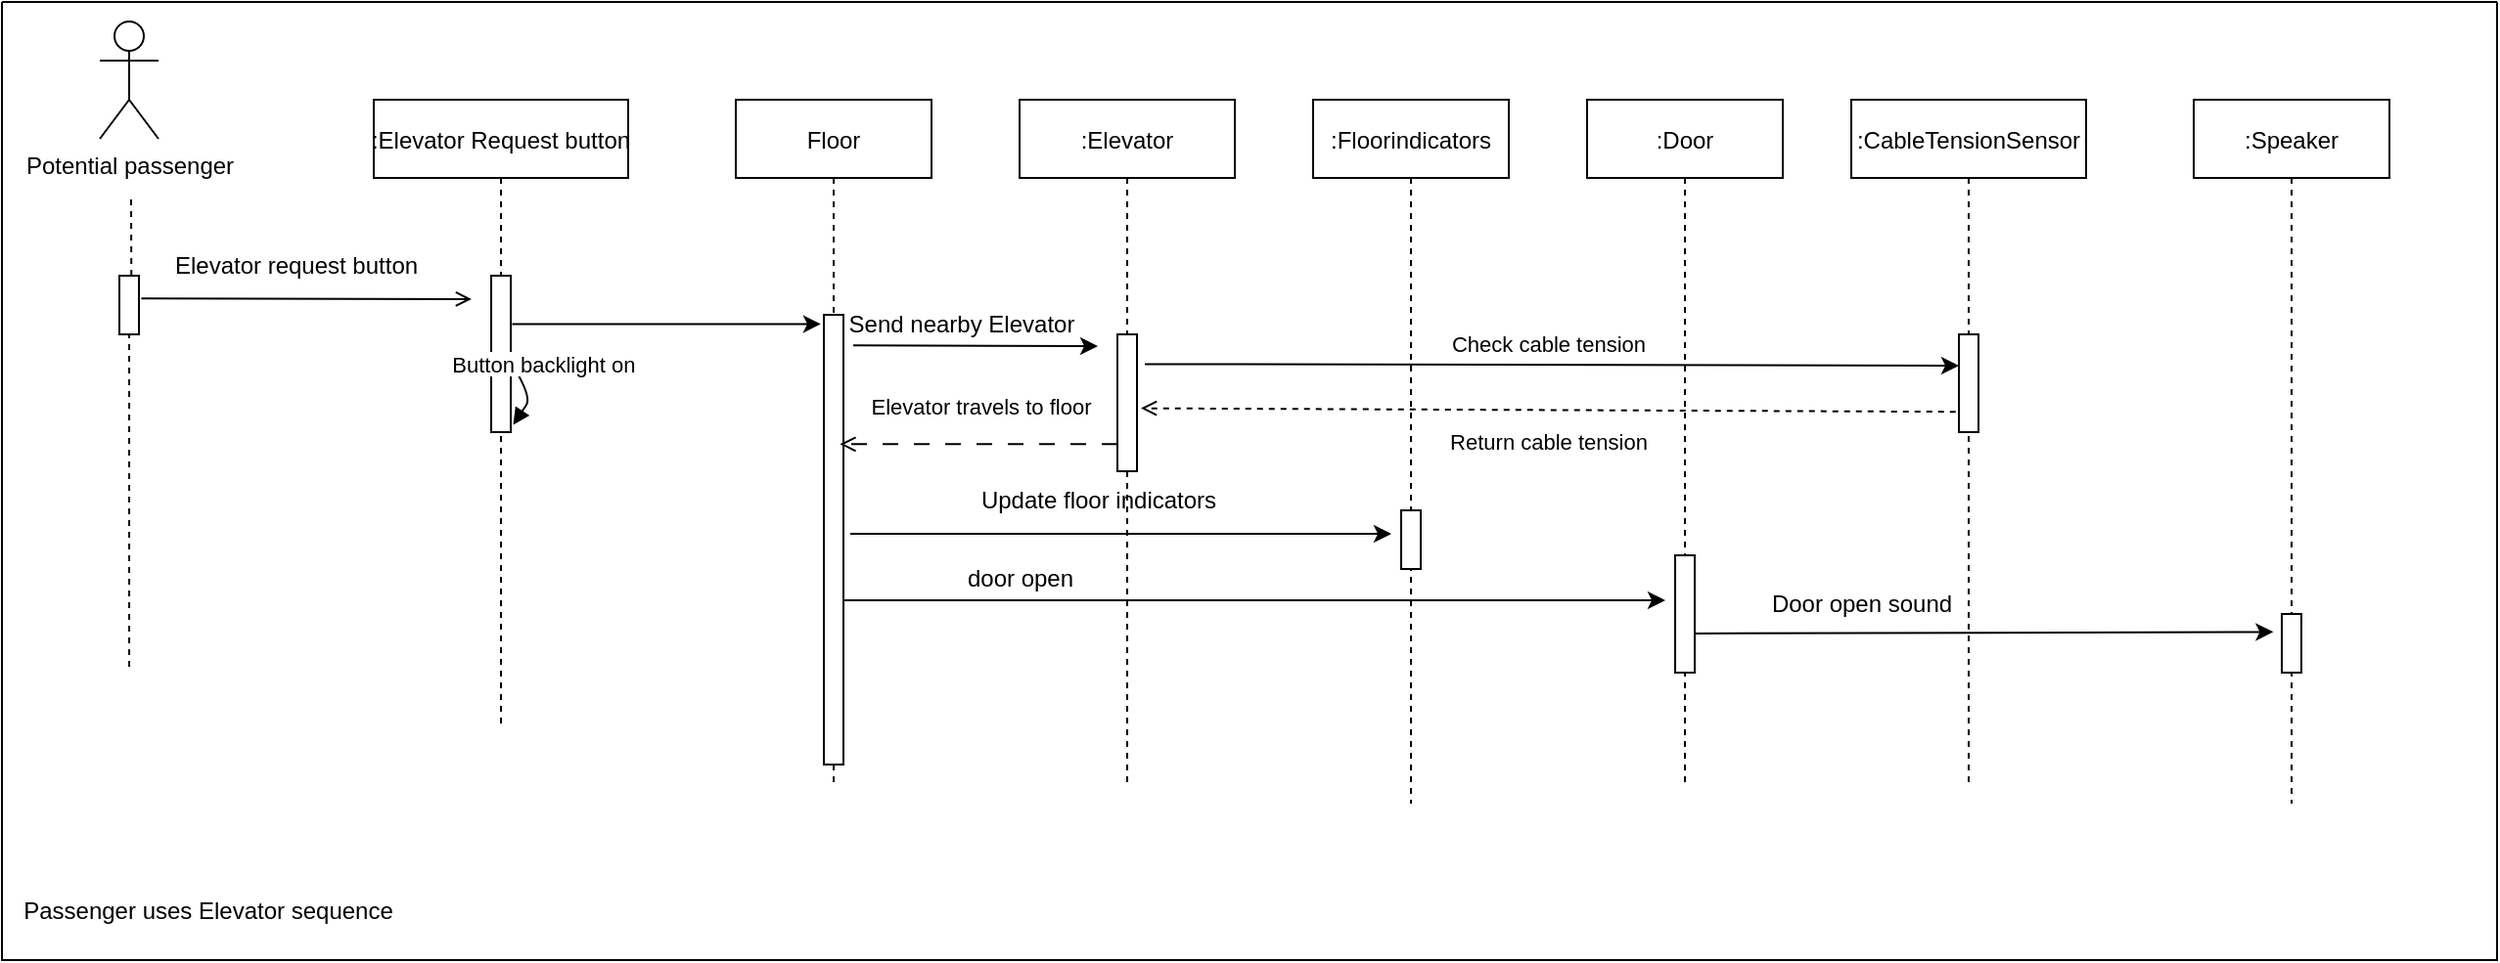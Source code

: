 <mxfile version="20.8.10" type="device"><diagram name="Pagina-1" id="-D9820s060W4w5UHw2hD"><mxGraphModel dx="1863" dy="1783" grid="1" gridSize="10" guides="1" tooltips="1" connect="1" arrows="1" fold="1" page="1" pageScale="1" pageWidth="827" pageHeight="1169" math="0" shadow="0"><root><mxCell id="0"/><mxCell id="1" parent="0"/><mxCell id="wkOM1hd7WEVLg-2k28bf-1" value="" style="swimlane;startSize=0;" vertex="1" parent="1"><mxGeometry x="-130" y="-180" width="1275" height="490" as="geometry"><mxRectangle x="-60" y="30" width="50" height="40" as="alternateBounds"/></mxGeometry></mxCell><mxCell id="wkOM1hd7WEVLg-2k28bf-2" value="Potential passenger" style="shape=umlActor;verticalLabelPosition=bottom;verticalAlign=top;html=1;outlineConnect=0;" vertex="1" parent="wkOM1hd7WEVLg-2k28bf-1"><mxGeometry x="50" y="10" width="30" height="60" as="geometry"/></mxCell><mxCell id="wkOM1hd7WEVLg-2k28bf-3" value=":Door" style="shape=umlLifeline;perimeter=lifelinePerimeter;container=1;collapsible=0;recursiveResize=0;rounded=0;shadow=0;strokeWidth=1;" vertex="1" parent="wkOM1hd7WEVLg-2k28bf-1"><mxGeometry x="810" y="50" width="100" height="350" as="geometry"/></mxCell><mxCell id="wkOM1hd7WEVLg-2k28bf-4" value="" style="points=[];perimeter=orthogonalPerimeter;rounded=0;shadow=0;strokeWidth=1;" vertex="1" parent="wkOM1hd7WEVLg-2k28bf-3"><mxGeometry x="45" y="233" width="10" height="60" as="geometry"/></mxCell><mxCell id="wkOM1hd7WEVLg-2k28bf-5" value="Floor" style="shape=umlLifeline;perimeter=lifelinePerimeter;container=1;collapsible=0;recursiveResize=0;rounded=0;shadow=0;strokeWidth=1;" vertex="1" parent="wkOM1hd7WEVLg-2k28bf-1"><mxGeometry x="375" y="50" width="100" height="350" as="geometry"/></mxCell><mxCell id="wkOM1hd7WEVLg-2k28bf-6" value="" style="points=[];perimeter=orthogonalPerimeter;rounded=0;shadow=0;strokeWidth=1;" vertex="1" parent="wkOM1hd7WEVLg-2k28bf-5"><mxGeometry x="45" y="110" width="10" height="230" as="geometry"/></mxCell><mxCell id="wkOM1hd7WEVLg-2k28bf-46" value="" style="endArrow=open;html=1;rounded=0;entryX=1.267;entryY=0.353;entryDx=0;entryDy=0;entryPerimeter=0;dashed=1;dashPattern=8 8;endFill=0;" edge="1" parent="wkOM1hd7WEVLg-2k28bf-5"><mxGeometry width="50" height="50" relative="1" as="geometry"><mxPoint x="195" y="176.17" as="sourcePoint"/><mxPoint x="53.17" y="176.17" as="targetPoint"/></mxGeometry></mxCell><mxCell id="wkOM1hd7WEVLg-2k28bf-8" value=":Elevator Request button" style="shape=umlLifeline;perimeter=lifelinePerimeter;container=1;collapsible=0;recursiveResize=0;rounded=0;shadow=0;strokeWidth=1;" vertex="1" parent="wkOM1hd7WEVLg-2k28bf-1"><mxGeometry x="190" y="50" width="130" height="320" as="geometry"/></mxCell><mxCell id="wkOM1hd7WEVLg-2k28bf-9" value="" style="points=[];perimeter=orthogonalPerimeter;rounded=0;shadow=0;strokeWidth=1;" vertex="1" parent="wkOM1hd7WEVLg-2k28bf-8"><mxGeometry x="60" y="90" width="10" height="80" as="geometry"/></mxCell><mxCell id="wkOM1hd7WEVLg-2k28bf-7" value="Button backlight on" style="verticalAlign=bottom;endArrow=block;entryX=1.128;entryY=0.791;shadow=0;strokeWidth=1;entryDx=0;entryDy=0;entryPerimeter=0;exitX=1.017;exitY=0.378;exitDx=0;exitDy=0;exitPerimeter=0;" edge="1" parent="wkOM1hd7WEVLg-2k28bf-8"><mxGeometry x="-0.091" y="10" relative="1" as="geometry"><mxPoint x="70.17" y="133.24" as="sourcePoint"/><mxPoint x="71.28" y="166.28" as="targetPoint"/><mxPoint as="offset"/><Array as="points"><mxPoint x="80" y="153"/></Array></mxGeometry></mxCell><mxCell id="wkOM1hd7WEVLg-2k28bf-10" value="Elevator request button" style="text;html=1;align=center;verticalAlign=middle;resizable=0;points=[];autosize=1;strokeColor=none;fillColor=none;" vertex="1" parent="wkOM1hd7WEVLg-2k28bf-1"><mxGeometry x="75" y="120" width="150" height="30" as="geometry"/></mxCell><mxCell id="wkOM1hd7WEVLg-2k28bf-11" value=":CableTensionSensor" style="shape=umlLifeline;perimeter=lifelinePerimeter;container=1;collapsible=0;recursiveResize=0;rounded=0;shadow=0;strokeWidth=1;" vertex="1" parent="wkOM1hd7WEVLg-2k28bf-1"><mxGeometry x="945" y="50" width="120" height="350" as="geometry"/></mxCell><mxCell id="wkOM1hd7WEVLg-2k28bf-12" value="" style="points=[];perimeter=orthogonalPerimeter;rounded=0;shadow=0;strokeWidth=1;" vertex="1" parent="wkOM1hd7WEVLg-2k28bf-11"><mxGeometry x="55" y="120" width="10" height="50" as="geometry"/></mxCell><mxCell id="wkOM1hd7WEVLg-2k28bf-38" value="" style="endArrow=classic;html=1;rounded=0;entryX=-0.433;entryY=0.306;entryDx=0;entryDy=0;entryPerimeter=0;" edge="1" parent="wkOM1hd7WEVLg-2k28bf-11" target="wkOM1hd7WEVLg-2k28bf-24"><mxGeometry width="50" height="50" relative="1" as="geometry"><mxPoint x="-80" y="273" as="sourcePoint"/><mxPoint x="210" y="273" as="targetPoint"/></mxGeometry></mxCell><mxCell id="wkOM1hd7WEVLg-2k28bf-25" value="Door open sound" style="text;html=1;align=center;verticalAlign=middle;resizable=0;points=[];autosize=1;strokeColor=none;fillColor=none;" vertex="1" parent="wkOM1hd7WEVLg-2k28bf-11"><mxGeometry x="-55" y="243" width="120" height="30" as="geometry"/></mxCell><mxCell id="wkOM1hd7WEVLg-2k28bf-14" value="" style="endArrow=open;html=1;rounded=0;exitX=1.12;exitY=0.387;exitDx=0;exitDy=0;exitPerimeter=0;endFill=0;" edge="1" parent="wkOM1hd7WEVLg-2k28bf-1" source="wkOM1hd7WEVLg-2k28bf-13"><mxGeometry width="50" height="50" relative="1" as="geometry"><mxPoint x="50" y="140" as="sourcePoint"/><mxPoint x="240" y="152" as="targetPoint"/></mxGeometry></mxCell><mxCell id="wkOM1hd7WEVLg-2k28bf-15" value=":Elevator" style="shape=umlLifeline;perimeter=lifelinePerimeter;container=1;collapsible=0;recursiveResize=0;rounded=0;shadow=0;strokeWidth=1;" vertex="1" parent="wkOM1hd7WEVLg-2k28bf-1"><mxGeometry x="520" y="50" width="110" height="350" as="geometry"/></mxCell><mxCell id="wkOM1hd7WEVLg-2k28bf-16" value="" style="points=[];perimeter=orthogonalPerimeter;rounded=0;shadow=0;strokeWidth=1;" vertex="1" parent="wkOM1hd7WEVLg-2k28bf-15"><mxGeometry x="50" y="120" width="10" height="70" as="geometry"/></mxCell><mxCell id="wkOM1hd7WEVLg-2k28bf-37" value="door open" style="text;html=1;align=center;verticalAlign=middle;resizable=0;points=[];autosize=1;strokeColor=none;fillColor=none;" vertex="1" parent="wkOM1hd7WEVLg-2k28bf-15"><mxGeometry x="-40" y="230" width="80" height="30" as="geometry"/></mxCell><mxCell id="wkOM1hd7WEVLg-2k28bf-43" value="Update floor indicators" style="text;html=1;align=center;verticalAlign=middle;resizable=0;points=[];autosize=1;strokeColor=none;fillColor=none;" vertex="1" parent="wkOM1hd7WEVLg-2k28bf-15"><mxGeometry x="-30" y="190" width="140" height="30" as="geometry"/></mxCell><mxCell id="wkOM1hd7WEVLg-2k28bf-22" value="Passenger uses Elevator sequence" style="text;html=1;align=center;verticalAlign=middle;resizable=0;points=[];autosize=1;strokeColor=none;fillColor=none;" vertex="1" parent="wkOM1hd7WEVLg-2k28bf-1"><mxGeometry y="450" width="210" height="30" as="geometry"/></mxCell><mxCell id="wkOM1hd7WEVLg-2k28bf-23" value=":Speaker" style="shape=umlLifeline;perimeter=lifelinePerimeter;container=1;collapsible=0;recursiveResize=0;rounded=0;shadow=0;strokeWidth=1;" vertex="1" parent="wkOM1hd7WEVLg-2k28bf-1"><mxGeometry x="1120" y="50" width="100" height="360" as="geometry"/></mxCell><mxCell id="wkOM1hd7WEVLg-2k28bf-24" value="" style="points=[];perimeter=orthogonalPerimeter;rounded=0;shadow=0;strokeWidth=1;" vertex="1" parent="wkOM1hd7WEVLg-2k28bf-23"><mxGeometry x="45" y="263" width="10" height="30" as="geometry"/></mxCell><mxCell id="wkOM1hd7WEVLg-2k28bf-27" value=":Floorindicators" style="shape=umlLifeline;perimeter=lifelinePerimeter;container=1;collapsible=0;recursiveResize=0;rounded=0;shadow=0;strokeWidth=1;" vertex="1" parent="wkOM1hd7WEVLg-2k28bf-1"><mxGeometry x="670" y="50" width="100" height="360" as="geometry"/></mxCell><mxCell id="wkOM1hd7WEVLg-2k28bf-42" value="" style="points=[];perimeter=orthogonalPerimeter;rounded=0;shadow=0;strokeWidth=1;" vertex="1" parent="wkOM1hd7WEVLg-2k28bf-27"><mxGeometry x="45" y="210" width="10" height="30" as="geometry"/></mxCell><mxCell id="wkOM1hd7WEVLg-2k28bf-36" value="" style="endArrow=classic;html=1;rounded=0;" edge="1" parent="wkOM1hd7WEVLg-2k28bf-1"><mxGeometry width="50" height="50" relative="1" as="geometry"><mxPoint x="430" y="306" as="sourcePoint"/><mxPoint x="850" y="306" as="targetPoint"/></mxGeometry></mxCell><mxCell id="wkOM1hd7WEVLg-2k28bf-40" value="" style="endArrow=classic;html=1;rounded=0;exitX=1.5;exitY=0.068;exitDx=0;exitDy=0;exitPerimeter=0;" edge="1" parent="wkOM1hd7WEVLg-2k28bf-1" source="wkOM1hd7WEVLg-2k28bf-6"><mxGeometry width="50" height="50" relative="1" as="geometry"><mxPoint x="470" y="190" as="sourcePoint"/><mxPoint x="560" y="176" as="targetPoint"/></mxGeometry></mxCell><mxCell id="wkOM1hd7WEVLg-2k28bf-41" value="Send nearby Elevator" style="text;html=1;align=center;verticalAlign=middle;resizable=0;points=[];autosize=1;strokeColor=none;fillColor=none;" vertex="1" parent="wkOM1hd7WEVLg-2k28bf-1"><mxGeometry x="420" y="150" width="140" height="30" as="geometry"/></mxCell><mxCell id="wkOM1hd7WEVLg-2k28bf-20" value="" style="endArrow=classic;html=1;rounded=0;exitX=1.351;exitY=0.174;exitDx=0;exitDy=0;exitPerimeter=0;" edge="1" parent="wkOM1hd7WEVLg-2k28bf-1"><mxGeometry width="50" height="50" relative="1" as="geometry"><mxPoint x="433.51" y="272.02" as="sourcePoint"/><mxPoint x="710" y="272" as="targetPoint"/><Array as="points"><mxPoint x="700" y="272"/></Array></mxGeometry></mxCell><mxCell id="wkOM1hd7WEVLg-2k28bf-47" value="&lt;font style=&quot;font-size: 11px;&quot;&gt;Elevator travels to floor&lt;/font&gt;" style="text;html=1;align=center;verticalAlign=middle;resizable=0;points=[];autosize=1;strokeColor=none;fillColor=none;" vertex="1" parent="wkOM1hd7WEVLg-2k28bf-1"><mxGeometry x="430" y="192" width="140" height="30" as="geometry"/></mxCell><mxCell id="wkOM1hd7WEVLg-2k28bf-50" value="" style="endArrow=none;dashed=1;html=1;rounded=0;fontSize=11;exitX=0.612;exitY=0.002;exitDx=0;exitDy=0;exitPerimeter=0;startArrow=none;" edge="1" parent="wkOM1hd7WEVLg-2k28bf-1" source="wkOM1hd7WEVLg-2k28bf-13"><mxGeometry width="50" height="50" relative="1" as="geometry"><mxPoint x="120" y="300" as="sourcePoint"/><mxPoint x="66" y="100" as="targetPoint"/></mxGeometry></mxCell><mxCell id="wkOM1hd7WEVLg-2k28bf-51" value="" style="endArrow=none;dashed=1;html=1;rounded=0;fontSize=11;exitX=0.051;exitY=0.694;exitDx=0;exitDy=0;exitPerimeter=0;" edge="1" parent="wkOM1hd7WEVLg-2k28bf-1" source="wkOM1hd7WEVLg-2k28bf-1" target="wkOM1hd7WEVLg-2k28bf-13"><mxGeometry width="50" height="50" relative="1" as="geometry"><mxPoint x="-64.975" y="200.06" as="sourcePoint"/><mxPoint x="-64.997" y="-50" as="targetPoint"/></mxGeometry></mxCell><mxCell id="wkOM1hd7WEVLg-2k28bf-13" value="" style="points=[];perimeter=orthogonalPerimeter;rounded=0;shadow=0;strokeWidth=1;" vertex="1" parent="wkOM1hd7WEVLg-2k28bf-1"><mxGeometry x="60" y="140" width="10" height="30" as="geometry"/></mxCell><mxCell id="wkOM1hd7WEVLg-2k28bf-52" value="" style="endArrow=classic;html=1;rounded=0;fontSize=11;exitX=1.4;exitY=0.217;exitDx=0;exitDy=0;exitPerimeter=0;" edge="1" parent="wkOM1hd7WEVLg-2k28bf-1" source="wkOM1hd7WEVLg-2k28bf-16"><mxGeometry width="50" height="50" relative="1" as="geometry"><mxPoint x="650" y="280" as="sourcePoint"/><mxPoint x="1000" y="186" as="targetPoint"/></mxGeometry></mxCell><mxCell id="wkOM1hd7WEVLg-2k28bf-54" value="" style="endArrow=open;html=1;rounded=0;fontSize=11;dashed=1;endFill=0;exitX=-0.162;exitY=0.792;exitDx=0;exitDy=0;exitPerimeter=0;entryX=1.2;entryY=0.54;entryDx=0;entryDy=0;entryPerimeter=0;" edge="1" parent="wkOM1hd7WEVLg-2k28bf-1" source="wkOM1hd7WEVLg-2k28bf-12" target="wkOM1hd7WEVLg-2k28bf-16"><mxGeometry width="50" height="50" relative="1" as="geometry"><mxPoint x="1000" y="267" as="sourcePoint"/><mxPoint x="431" y="260" as="targetPoint"/></mxGeometry></mxCell><mxCell id="wkOM1hd7WEVLg-2k28bf-57" value="" style="endArrow=classic;html=1;rounded=0;fontSize=11;exitX=1.072;exitY=0.309;exitDx=0;exitDy=0;exitPerimeter=0;entryX=-0.011;entryY=0.49;entryDx=0;entryDy=0;entryPerimeter=0;" edge="1" parent="wkOM1hd7WEVLg-2k28bf-1" source="wkOM1hd7WEVLg-2k28bf-9" target="wkOM1hd7WEVLg-2k28bf-41"><mxGeometry width="50" height="50" relative="1" as="geometry"><mxPoint x="290" y="190" as="sourcePoint"/><mxPoint x="340" y="140" as="targetPoint"/></mxGeometry></mxCell><mxCell id="wkOM1hd7WEVLg-2k28bf-53" value="Check cable tension" style="text;html=1;align=center;verticalAlign=middle;resizable=0;points=[];autosize=1;strokeColor=none;fillColor=none;fontSize=11;" vertex="1" parent="wkOM1hd7WEVLg-2k28bf-1"><mxGeometry x="730" y="160" width="120" height="30" as="geometry"/></mxCell><mxCell id="wkOM1hd7WEVLg-2k28bf-55" value="Return cable tension" style="text;html=1;align=center;verticalAlign=middle;resizable=0;points=[];autosize=1;strokeColor=none;fillColor=none;fontSize=11;" vertex="1" parent="wkOM1hd7WEVLg-2k28bf-1"><mxGeometry x="730" y="210" width="120" height="30" as="geometry"/></mxCell></root></mxGraphModel></diagram></mxfile>